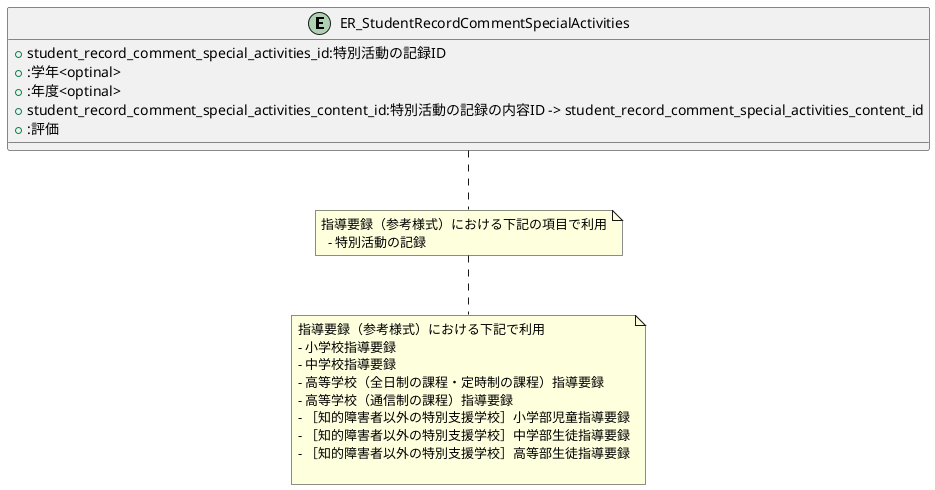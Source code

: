 @startuml

entity "ER_StudentRecordCommentSpecialActivities"{
    + student_record_comment_special_activities_id:特別活動の記録ID
    + :学年<optinal>
    + :年度<optinal>
    + student_record_comment_special_activities_content_id:特別活動の記録の内容ID -> student_record_comment_special_activities_content_id
    + :評価
}

note bottom
指導要録（参考様式）における下記の項目で利用
  - 特別活動の記録
end note

note bottom
指導要録（参考様式）における下記で利用
- 小学校指導要録
- 中学校指導要録
- 高等学校（全日制の課程・定時制の課程）指導要録
- 高等学校（通信制の課程）指導要録
- ［知的障害者以外の特別支援学校］小学部児童指導要録
- ［知的障害者以外の特別支援学校］中学部生徒指導要録
- ［知的障害者以外の特別支援学校］高等部生徒指導要録

end note

@enduml